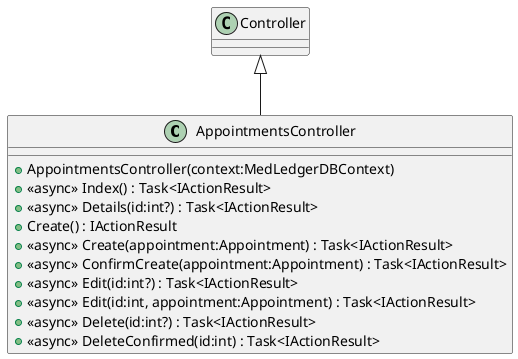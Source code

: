 @startuml
class AppointmentsController {
    + AppointmentsController(context:MedLedgerDBContext)
    + <<async>> Index() : Task<IActionResult>
    + <<async>> Details(id:int?) : Task<IActionResult>
    + Create() : IActionResult
    + <<async>> Create(appointment:Appointment) : Task<IActionResult>
    + <<async>> ConfirmCreate(appointment:Appointment) : Task<IActionResult>
    + <<async>> Edit(id:int?) : Task<IActionResult>
    + <<async>> Edit(id:int, appointment:Appointment) : Task<IActionResult>
    + <<async>> Delete(id:int?) : Task<IActionResult>
    + <<async>> DeleteConfirmed(id:int) : Task<IActionResult>
}
Controller <|-- AppointmentsController
@enduml
